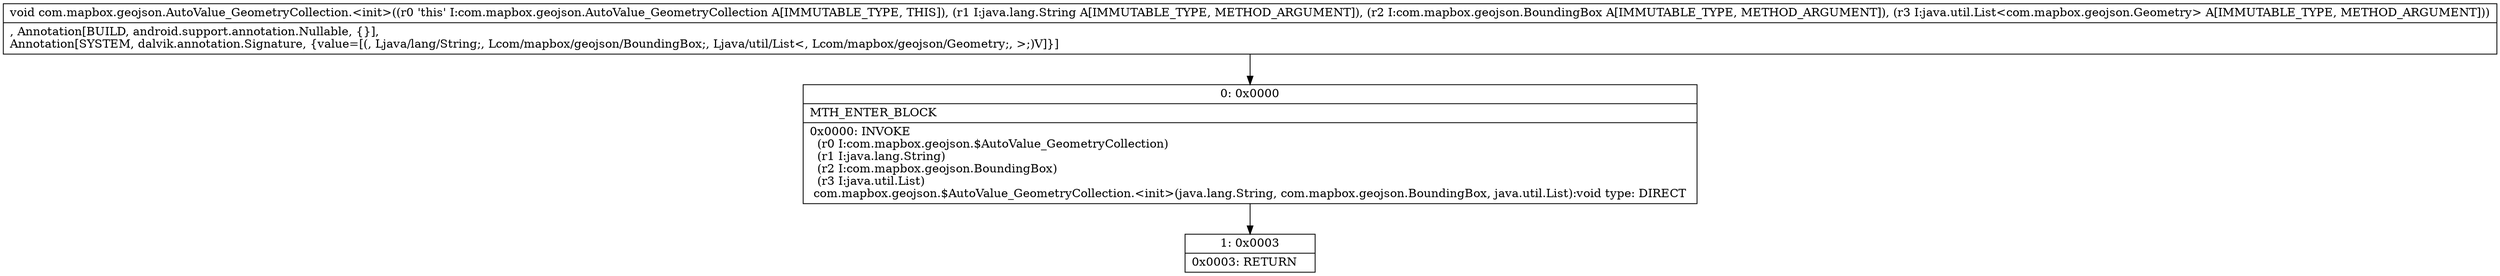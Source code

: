 digraph "CFG forcom.mapbox.geojson.AutoValue_GeometryCollection.\<init\>(Ljava\/lang\/String;Lcom\/mapbox\/geojson\/BoundingBox;Ljava\/util\/List;)V" {
Node_0 [shape=record,label="{0\:\ 0x0000|MTH_ENTER_BLOCK\l|0x0000: INVOKE  \l  (r0 I:com.mapbox.geojson.$AutoValue_GeometryCollection)\l  (r1 I:java.lang.String)\l  (r2 I:com.mapbox.geojson.BoundingBox)\l  (r3 I:java.util.List)\l com.mapbox.geojson.$AutoValue_GeometryCollection.\<init\>(java.lang.String, com.mapbox.geojson.BoundingBox, java.util.List):void type: DIRECT \l}"];
Node_1 [shape=record,label="{1\:\ 0x0003|0x0003: RETURN   \l}"];
MethodNode[shape=record,label="{void com.mapbox.geojson.AutoValue_GeometryCollection.\<init\>((r0 'this' I:com.mapbox.geojson.AutoValue_GeometryCollection A[IMMUTABLE_TYPE, THIS]), (r1 I:java.lang.String A[IMMUTABLE_TYPE, METHOD_ARGUMENT]), (r2 I:com.mapbox.geojson.BoundingBox A[IMMUTABLE_TYPE, METHOD_ARGUMENT]), (r3 I:java.util.List\<com.mapbox.geojson.Geometry\> A[IMMUTABLE_TYPE, METHOD_ARGUMENT]))  | , Annotation[BUILD, android.support.annotation.Nullable, \{\}], \lAnnotation[SYSTEM, dalvik.annotation.Signature, \{value=[(, Ljava\/lang\/String;, Lcom\/mapbox\/geojson\/BoundingBox;, Ljava\/util\/List\<, Lcom\/mapbox\/geojson\/Geometry;, \>;)V]\}]\l}"];
MethodNode -> Node_0;
Node_0 -> Node_1;
}

